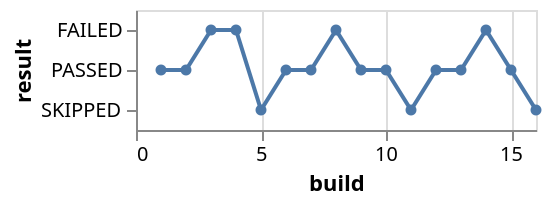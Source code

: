 {
  "$schema": "https://vega.github.io/schema/vega-lite/v5.json",
  "description": "Bump chart",
  "data": {
    "values": [
      {"build": 1, "result": "PASSED"},
      {"build": 2, "result": "PASSED"},
      {"build": 3, "result": "FAILED"},
      {"build": 4, "result": "FAILED"},
      {"build": 5, "result": "SKIPPED"},
      {"build": 6, "result": "PASSED"},
      {"build": 7, "result": "PASSED"},
      {"build": 8, "result": "FAILED"},
      {"build": 9, "result": "PASSED"},
      {"build": 10, "result": "PASSED"},
      {"build": 11, "result": "SKIPPED"},
      {"build": 12, "result": "PASSED"},
      {"build": 13, "result": "PASSED"},
      {"build": 14, "result": "FAILED"},
      {"build": 15, "result": "PASSED"},
      {"build": 16, "result": "SKIPPED"}
    ]
  },
  "layer": [
    {
      "mark": "line",
      "encoding": {
        "x": {"field": "build", "type": "quantitative"},
        "y": {"field": "result", "type": "nominal"},
        "order": {"field": "build", "type": "quantitative"}
      }
    },
    {
      "mark": {"type": "point", "opacity": 1, "filled": true},
      "encoding": {
        "x": {"field": "build", "type": "quantitative"},
        "y": {"field": "result", "type": "nominal"},
        "order": {"field": "build", "type": "quantitative"}
      }
    }
  ]
}
